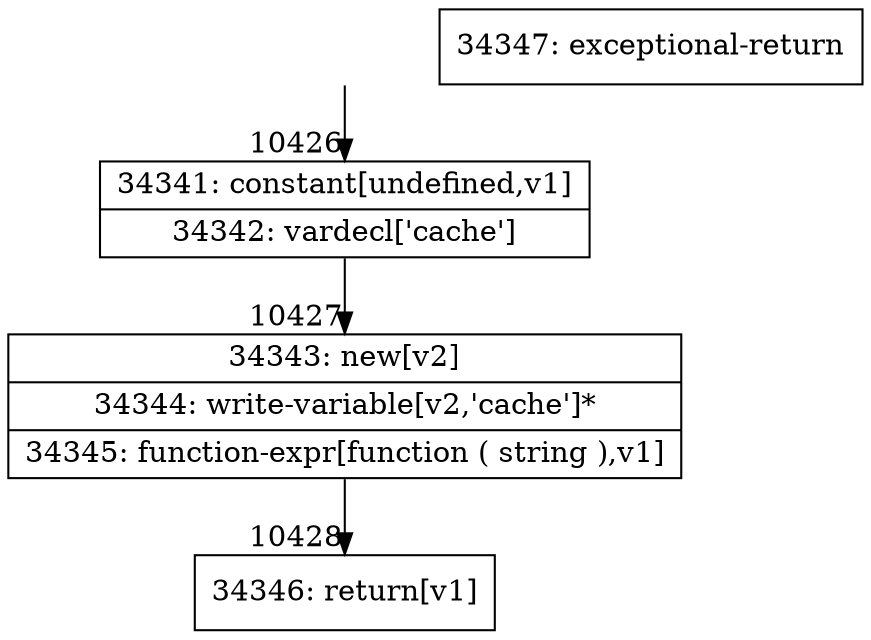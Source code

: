 digraph {
rankdir="TD"
BB_entry787[shape=none,label=""];
BB_entry787 -> BB10426 [tailport=s, headport=n, headlabel="    10426"]
BB10426 [shape=record label="{34341: constant[undefined,v1]|34342: vardecl['cache']}" ] 
BB10426 -> BB10427 [tailport=s, headport=n, headlabel="      10427"]
BB10427 [shape=record label="{34343: new[v2]|34344: write-variable[v2,'cache']*|34345: function-expr[function ( string ),v1]}" ] 
BB10427 -> BB10428 [tailport=s, headport=n, headlabel="      10428"]
BB10428 [shape=record label="{34346: return[v1]}" ] 
BB10429 [shape=record label="{34347: exceptional-return}" ] 
//#$~ 18774
}
